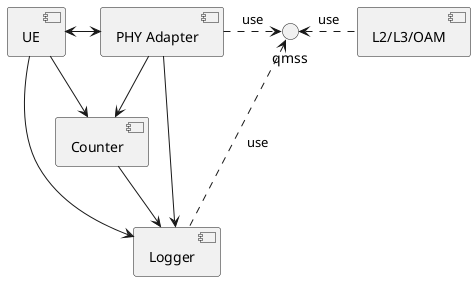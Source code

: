 @startuml



[PHY Adapter] -right..> qmss : use
[UE]  <-> [PHY Adapter]

[UE] -down-> [Counter] 
[PHY Adapter] -down-> [Counter] 

[UE] -down-> [Logger] 
[PHY Adapter] -down-> [Logger] 
[Counter] -> [Logger]

[Logger] -up..> qmss : use




[L2/L3/OAM] -left..> qmss : use



@enduml